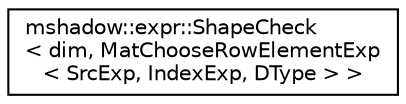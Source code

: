 digraph "Graphical Class Hierarchy"
{
 // LATEX_PDF_SIZE
  edge [fontname="Helvetica",fontsize="10",labelfontname="Helvetica",labelfontsize="10"];
  node [fontname="Helvetica",fontsize="10",shape=record];
  rankdir="LR";
  Node0 [label="mshadow::expr::ShapeCheck\l\< dim, MatChooseRowElementExp\l\< SrcExp, IndexExp, DType \> \>",height=0.2,width=0.4,color="black", fillcolor="white", style="filled",URL="$structmshadow_1_1expr_1_1ShapeCheck_3_01dim_00_01MatChooseRowElementExp_3_01SrcExp_00_01IndexExp_00_01DType_01_4_01_4.html",tooltip=" "];
}
